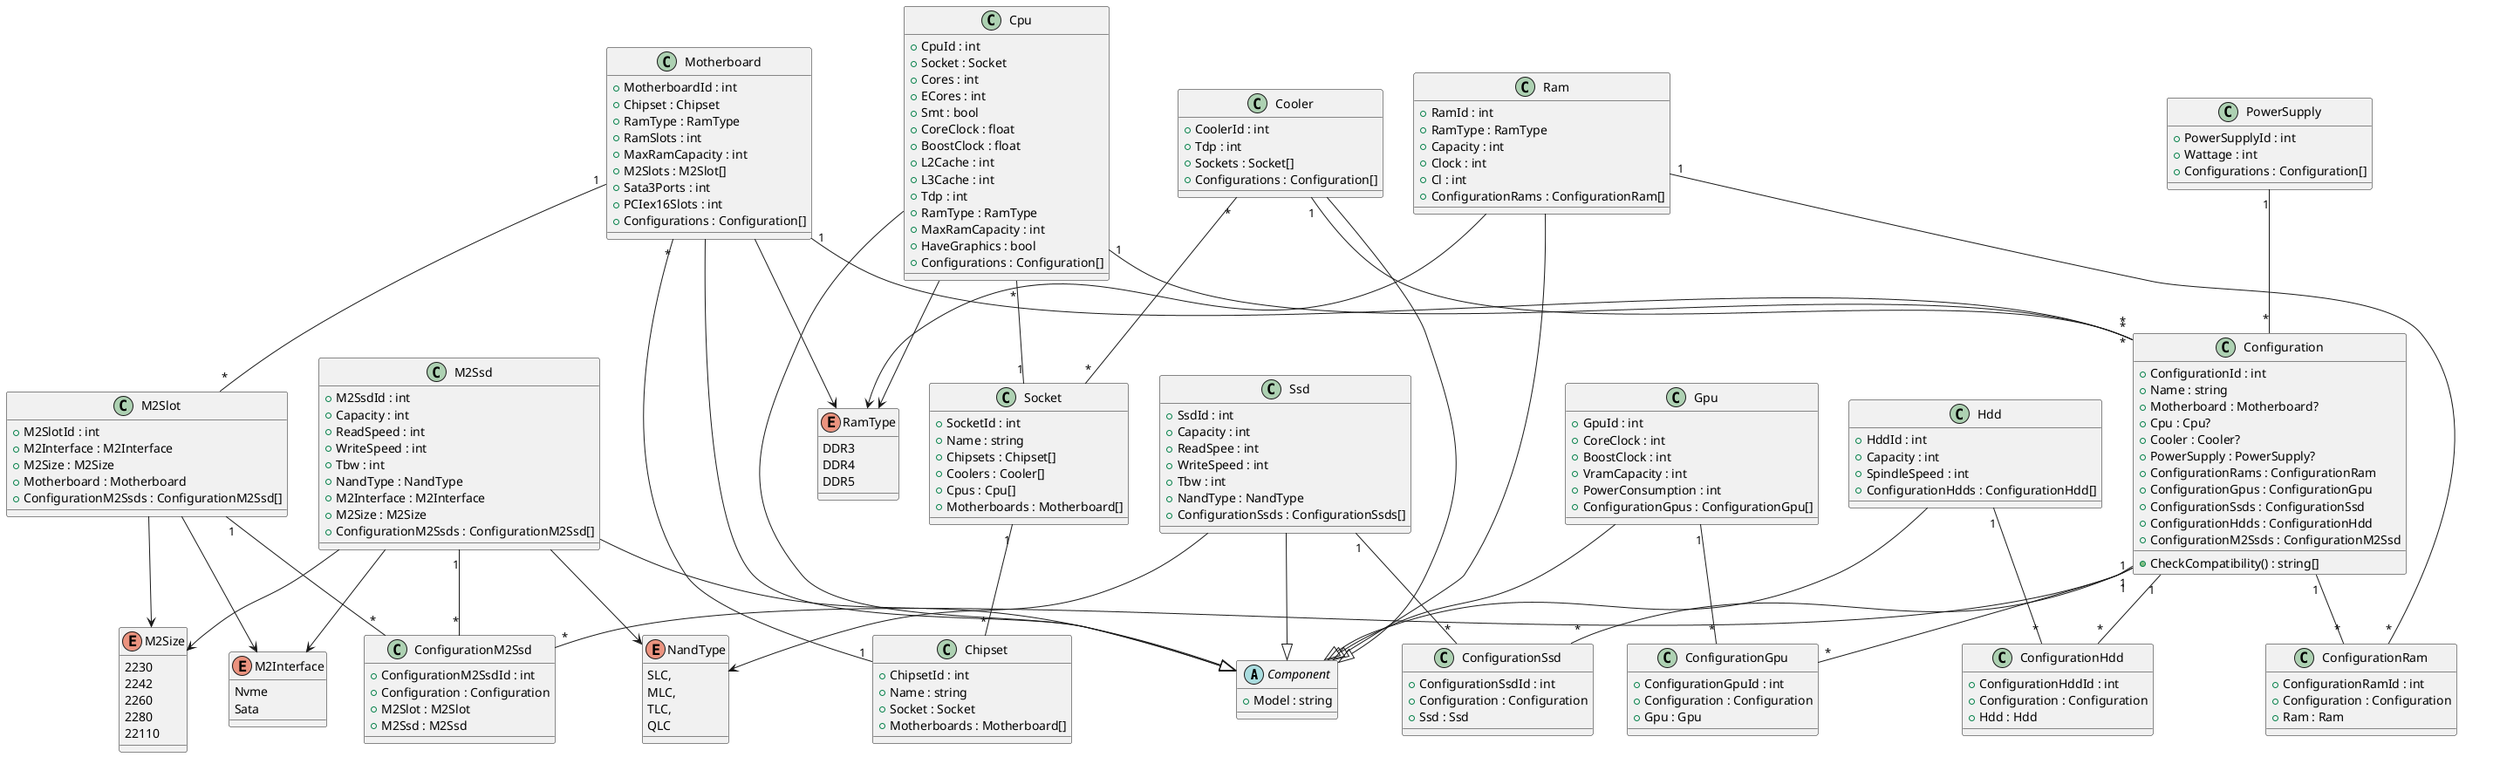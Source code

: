 @startuml Class diagram

abstract class Component{
    + Model : string
}

enum NandType
{
    SLC,
    MLC,
    TLC,
    QLC
}

enum RamType{
    DDR3
    DDR4
    DDR5
}

enum M2Size
{
    2230
    2242
    2260
    2280
    22110
}

enum M2Interface
{
    Nvme
    Sata
}

Motherboard --> RamType
Motherboard --|> Component
Motherboard "*" -- "1" Chipset
Motherboard "1" -- "*" M2Slot
Motherboard "1" -- "*" Configuration
class Motherboard{
    + MotherboardId : int
    + Chipset : Chipset
    + RamType : RamType
    + RamSlots : int
    + MaxRamCapacity : int
    + M2Slots : M2Slot[]
    + Sata3Ports : int
    + PCIex16Slots : int
    + Configurations : Configuration[]
}


M2Slot --> M2Interface
M2Slot --> M2Size
M2Slot "1" -- "*" ConfigurationM2Ssd
class M2Slot{
    + M2SlotId : int
    + M2Interface : M2Interface
    + M2Size : M2Size
    + Motherboard : Motherboard
    + ConfigurationM2Ssds : ConfigurationM2Ssd[]
}

Socket "1" -- "*" Chipset
class Socket{
    + SocketId : int
    + Name : string
    + Chipsets : Chipset[]
    + Coolers : Cooler[]
    + Cpus : Cpu[]
    + Motherboards : Motherboard[]
}

class Chipset{
    + ChipsetId : int
    + Name : string
    + Socket : Socket
    + Motherboards : Motherboard[]
}

Cpu --|> Component
Cpu --> RamType
Cpu "*" -- "1" Socket
Cpu "1" -- "*" Configuration
class Cpu{
    + CpuId : int
    + Socket : Socket
    + Cores : int
    + ECores : int
    + Smt : bool
    + CoreClock : float
    + BoostClock : float
    + L2Cache : int
    + L3Cache : int
    + Tdp : int
    + RamType : RamType
    + MaxRamCapacity : int
    + HaveGraphics : bool
    + Configurations : Configuration[]
}

Cooler --|> Component
Cooler "*" -- "*" Socket
Cooler "1" -- "*" Configuration
class Cooler{
    + CoolerId : int
    + Tdp : int
    + Sockets : Socket[]
    + Configurations : Configuration[]
}

Ram --|> Component
Ram --> RamType
Ram "1" -- "*" ConfigurationRam
class Ram{
    + RamId : int
    + RamType : RamType
    + Capacity : int
    + Clock : int
    + Cl : int
    + ConfigurationRams : ConfigurationRam[]
}

Gpu --|> Component
Gpu "1" -- "*" ConfigurationGpu
class Gpu{
    + GpuId : int
    + CoreClock : int
    + BoostClock : int
    + VramCapacity : int
    + PowerConsumption : int
    + ConfigurationGpus : ConfigurationGpu[]
}

Ssd --|> Component
Ssd "1" -- "*" ConfigurationSsd
Ssd --> NandType
class Ssd{
    + SsdId : int
    + Capacity : int
    + ReadSpee : int
    + WriteSpeed : int
    + Tbw : int
    + NandType : NandType
    + ConfigurationSsds : ConfigurationSsds[]
}

Hdd --|> Component
Hdd "1" -- "*" ConfigurationHdd
class Hdd{
    + HddId : int
    + Capacity : int
    + SpindleSpeed : int
    + ConfigurationHdds : ConfigurationHdd[]
}

M2Ssd --|> Component
M2Ssd "1" -- "*" ConfigurationM2Ssd
M2Ssd --> NandType
M2Ssd --> M2Interface
M2Ssd --> M2Size
class M2Ssd{
    + M2SsdId : int
    + Capacity : int
    + ReadSpeed : int
    + WriteSpeed : int
    + Tbw : int
    + NandType : NandType
    + M2Interface : M2Interface
    + M2Size : M2Size
    + ConfigurationM2Ssds : ConfigurationM2Ssd[]
}

PowerSupply "1" -- "*" Configuration
class PowerSupply{
    + PowerSupplyId : int
    + Wattage : int
    + Configurations : Configuration[]
}

Configuration "1" -- "*" ConfigurationRam
Configuration "1" -- "*" ConfigurationGpu
Configuration "1" -- "*" ConfigurationSsd
Configuration "1" -- "*" ConfigurationHdd
Configuration "1" -- "*" ConfigurationM2Ssd
class Configuration{
    + ConfigurationId : int
    + Name : string
    + Motherboard : Motherboard?
    + Cpu : Cpu?
    + Cooler : Cooler?
    + PowerSupply : PowerSupply?
    + ConfigurationRams : ConfigurationRam
    + ConfigurationGpus : ConfigurationGpu
    + ConfigurationSsds : ConfigurationSsd
    + ConfigurationHdds : ConfigurationHdd
    + ConfigurationM2Ssds : ConfigurationM2Ssd

    + CheckCompatibility() : string[]
}

class ConfigurationRam{
    + ConfigurationRamId : int
    + Configuration : Configuration
    + Ram : Ram
}

class ConfigurationGpu{
    + ConfigurationGpuId : int
    + Configuration : Configuration
    + Gpu : Gpu
}

class ConfigurationSsd{
    + ConfigurationSsdId : int
    + Configuration : Configuration
    + Ssd : Ssd
}

class ConfigurationHdd{
    + ConfigurationHddId : int
    + Configuration : Configuration
    + Hdd : Hdd
}

class ConfigurationM2Ssd{
    + ConfigurationM2SsdId : int
    + Configuration : Configuration
    + M2Slot : M2Slot
    + M2Ssd : M2Ssd
}

@enduml